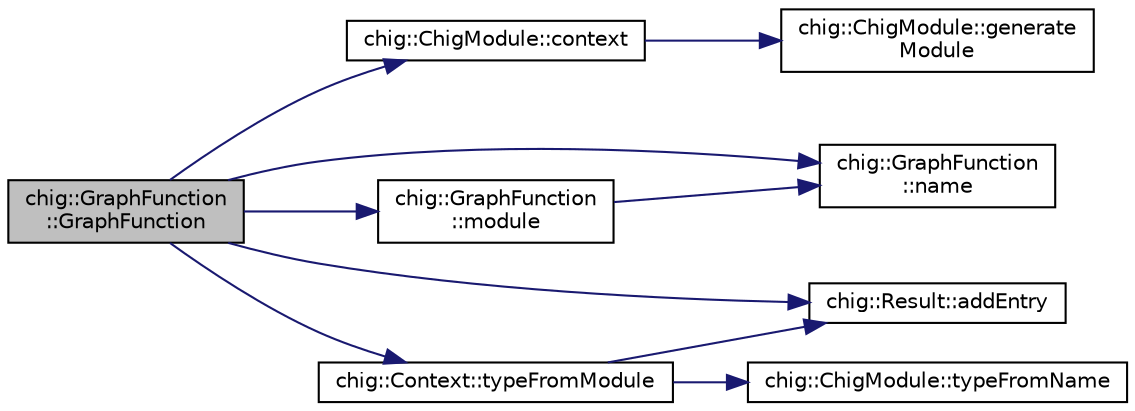 digraph "chig::GraphFunction::GraphFunction"
{
 // INTERACTIVE_SVG=YES
  edge [fontname="Helvetica",fontsize="10",labelfontname="Helvetica",labelfontsize="10"];
  node [fontname="Helvetica",fontsize="10",shape=record];
  rankdir="LR";
  Node4 [label="chig::GraphFunction\l::GraphFunction",height=0.2,width=0.4,color="black", fillcolor="grey75", style="filled", fontcolor="black"];
  Node4 -> Node5 [color="midnightblue",fontsize="10",style="solid",fontname="Helvetica"];
  Node5 [label="chig::Result::addEntry",height=0.2,width=0.4,color="black", fillcolor="white", style="filled",URL="$structchig_1_1Result.html#aabb30a56760c3a817518912d9eabb491"];
  Node4 -> Node6 [color="midnightblue",fontsize="10",style="solid",fontname="Helvetica"];
  Node6 [label="chig::ChigModule::context",height=0.2,width=0.4,color="black", fillcolor="white", style="filled",URL="$structchig_1_1ChigModule.html#aad81aae17452ddc5fc43809924236385"];
  Node6 -> Node7 [color="midnightblue",fontsize="10",style="solid",fontname="Helvetica"];
  Node7 [label="chig::ChigModule::generate\lModule",height=0.2,width=0.4,color="black", fillcolor="white", style="filled",URL="$structchig_1_1ChigModule.html#a7864ea1e3388965d05103768757962a4"];
  Node4 -> Node8 [color="midnightblue",fontsize="10",style="solid",fontname="Helvetica"];
  Node8 [label="chig::GraphFunction\l::module",height=0.2,width=0.4,color="black", fillcolor="white", style="filled",URL="$structchig_1_1GraphFunction.html#a1a331d17f2229f78a0b9c9407f500b07"];
  Node8 -> Node9 [color="midnightblue",fontsize="10",style="solid",fontname="Helvetica"];
  Node9 [label="chig::GraphFunction\l::name",height=0.2,width=0.4,color="black", fillcolor="white", style="filled",URL="$structchig_1_1GraphFunction.html#a3291c0b882b4f73e5d60af4ca75b1a37"];
  Node4 -> Node9 [color="midnightblue",fontsize="10",style="solid",fontname="Helvetica"];
  Node4 -> Node10 [color="midnightblue",fontsize="10",style="solid",fontname="Helvetica"];
  Node10 [label="chig::Context::typeFromModule",height=0.2,width=0.4,color="black", fillcolor="white", style="filled",URL="$structchig_1_1Context.html#aa484ef2c16aaa4d97a21632af4122bd8"];
  Node10 -> Node5 [color="midnightblue",fontsize="10",style="solid",fontname="Helvetica"];
  Node10 -> Node11 [color="midnightblue",fontsize="10",style="solid",fontname="Helvetica"];
  Node11 [label="chig::ChigModule::typeFromName",height=0.2,width=0.4,color="black", fillcolor="white", style="filled",URL="$structchig_1_1ChigModule.html#a7bb138db48ea320a09312ffd1af0999a"];
}
